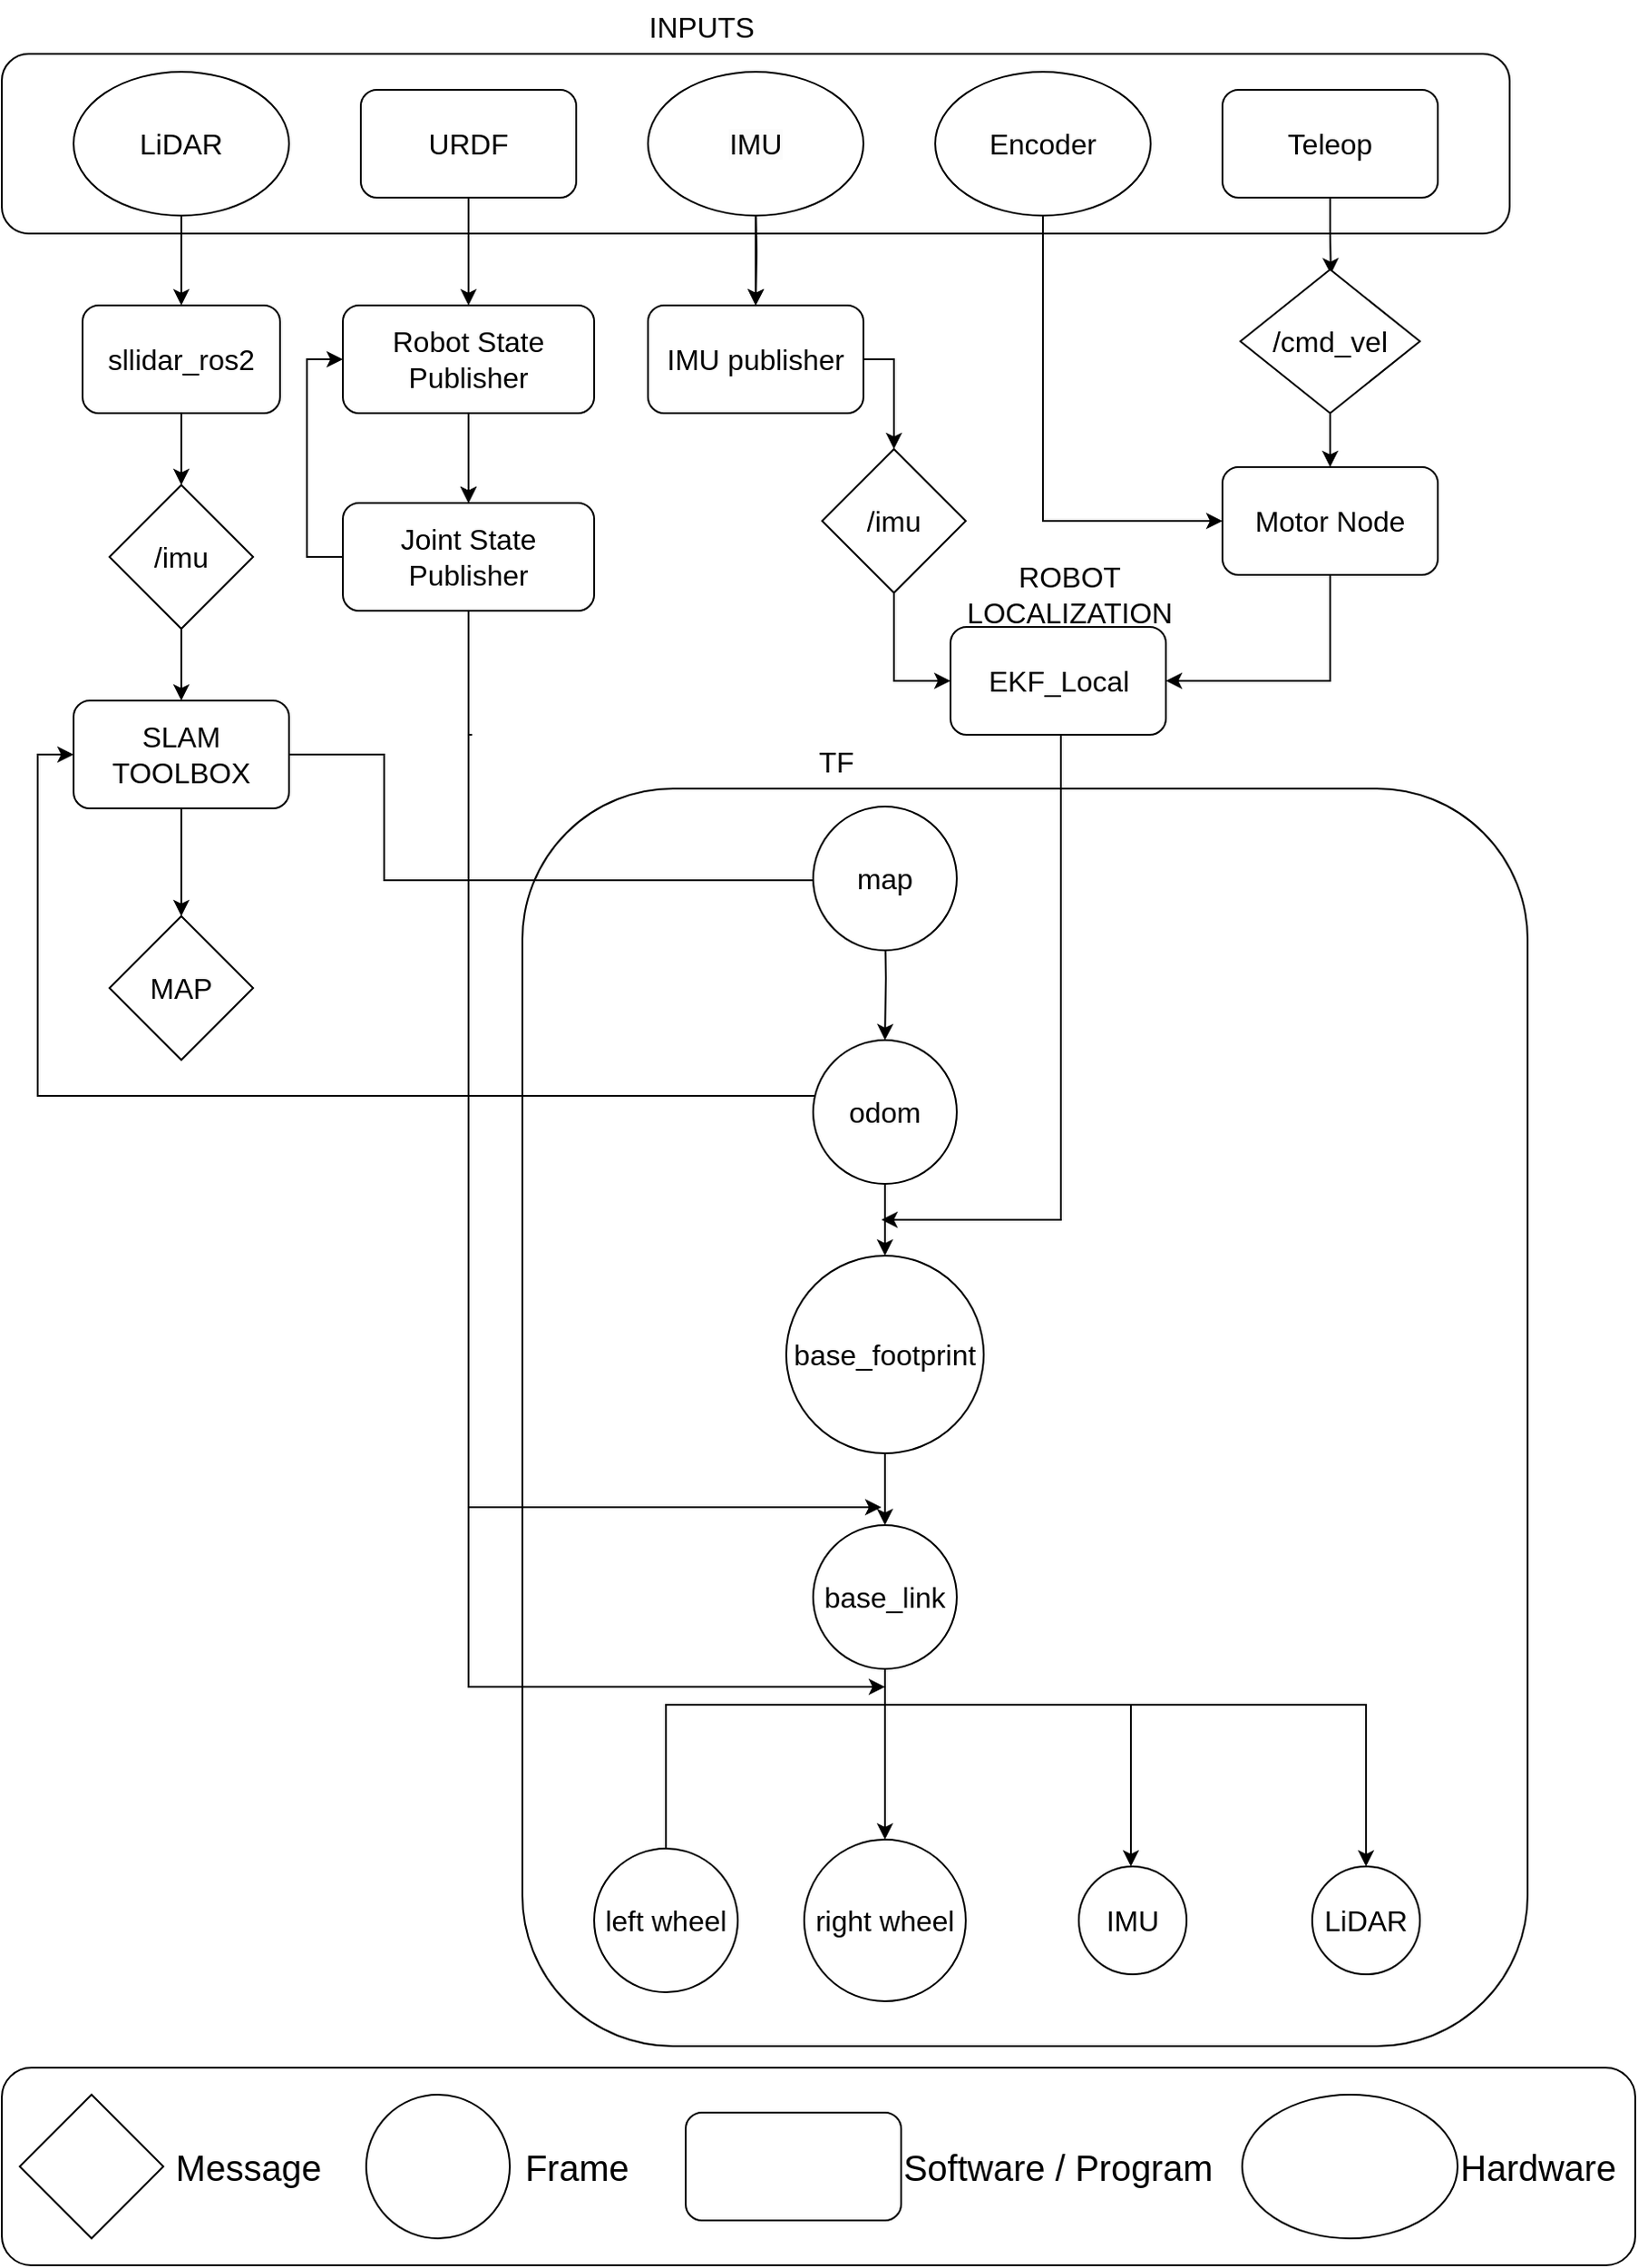 <mxfile version="26.0.6">
  <diagram name="Page-1" id="_wsUxR4OqydgV3sZf0ae">
    <mxGraphModel dx="3290" dy="2446" grid="1" gridSize="10" guides="1" tooltips="1" connect="1" arrows="1" fold="1" page="1" pageScale="1" pageWidth="850" pageHeight="1100" math="0" shadow="0">
      <root>
        <mxCell id="0" />
        <mxCell id="1" parent="0" />
        <mxCell id="bJowuLBQJqoFZH2iHhly-1" value="" style="rounded=1;whiteSpace=wrap;html=1;fontSize=16;" parent="1" vertex="1">
          <mxGeometry x="-840" y="-1070" width="840" height="100" as="geometry" />
        </mxCell>
        <mxCell id="bJowuLBQJqoFZH2iHhly-2" value="Teleop" style="rounded=1;whiteSpace=wrap;html=1;fontSize=16;" parent="1" vertex="1">
          <mxGeometry x="-160" y="-1050" width="120" height="60" as="geometry" />
        </mxCell>
        <mxCell id="bJowuLBQJqoFZH2iHhly-43" style="edgeStyle=orthogonalEdgeStyle;rounded=0;orthogonalLoop=1;jettySize=auto;html=1;exitX=0.5;exitY=1;exitDx=0;exitDy=0;entryX=0;entryY=0.5;entryDx=0;entryDy=0;fontSize=16;" parent="1" source="G4_1-E2M1L34-9DnenEh-3" target="bJowuLBQJqoFZH2iHhly-7" edge="1">
          <mxGeometry relative="1" as="geometry">
            <mxPoint x="-260" y="-990" as="sourcePoint" />
          </mxGeometry>
        </mxCell>
        <mxCell id="bJowuLBQJqoFZH2iHhly-21" value="" style="edgeStyle=orthogonalEdgeStyle;rounded=0;orthogonalLoop=1;jettySize=auto;html=1;fontSize=16;" parent="1" target="bJowuLBQJqoFZH2iHhly-20" edge="1">
          <mxGeometry relative="1" as="geometry">
            <mxPoint x="-420" y="-990" as="sourcePoint" />
          </mxGeometry>
        </mxCell>
        <mxCell id="bJowuLBQJqoFZH2iHhly-36" value="" style="edgeStyle=orthogonalEdgeStyle;rounded=0;orthogonalLoop=1;jettySize=auto;html=1;fontSize=16;exitX=0.5;exitY=1;exitDx=0;exitDy=0;" parent="1" source="G4_1-E2M1L34-9DnenEh-2" target="bJowuLBQJqoFZH2iHhly-35" edge="1">
          <mxGeometry relative="1" as="geometry">
            <mxPoint x="-740" y="-990" as="sourcePoint" />
          </mxGeometry>
        </mxCell>
        <mxCell id="bJowuLBQJqoFZH2iHhly-25" value="" style="edgeStyle=orthogonalEdgeStyle;rounded=0;orthogonalLoop=1;jettySize=auto;html=1;fontSize=16;" parent="1" source="bJowuLBQJqoFZH2iHhly-6" target="bJowuLBQJqoFZH2iHhly-24" edge="1">
          <mxGeometry relative="1" as="geometry" />
        </mxCell>
        <mxCell id="bJowuLBQJqoFZH2iHhly-6" value="URDF" style="rounded=1;whiteSpace=wrap;html=1;fontSize=16;" parent="1" vertex="1">
          <mxGeometry x="-640" y="-1050" width="120" height="60" as="geometry" />
        </mxCell>
        <mxCell id="bJowuLBQJqoFZH2iHhly-22" style="edgeStyle=orthogonalEdgeStyle;rounded=0;orthogonalLoop=1;jettySize=auto;html=1;exitX=0.5;exitY=1;exitDx=0;exitDy=0;entryX=1;entryY=0.5;entryDx=0;entryDy=0;fontSize=16;" parent="1" source="bJowuLBQJqoFZH2iHhly-7" target="bJowuLBQJqoFZH2iHhly-10" edge="1">
          <mxGeometry relative="1" as="geometry" />
        </mxCell>
        <mxCell id="bJowuLBQJqoFZH2iHhly-7" value="Motor Node" style="whiteSpace=wrap;html=1;rounded=1;fontSize=16;" parent="1" vertex="1">
          <mxGeometry x="-160" y="-840" width="120" height="60" as="geometry" />
        </mxCell>
        <mxCell id="bJowuLBQJqoFZH2iHhly-8" value="" style="edgeStyle=orthogonalEdgeStyle;rounded=0;orthogonalLoop=1;jettySize=auto;html=1;fontSize=16;entryX=0.504;entryY=0.033;entryDx=0;entryDy=0;entryPerimeter=0;" parent="1" source="bJowuLBQJqoFZH2iHhly-2" target="G4_1-E2M1L34-9DnenEh-30" edge="1">
          <mxGeometry relative="1" as="geometry" />
        </mxCell>
        <mxCell id="bJowuLBQJqoFZH2iHhly-10" value="EKF_Local" style="rounded=1;whiteSpace=wrap;html=1;fontSize=16;" parent="1" vertex="1">
          <mxGeometry x="-311.5" y="-751" width="120" height="60" as="geometry" />
        </mxCell>
        <mxCell id="bJowuLBQJqoFZH2iHhly-15" value="INPUTS" style="text;html=1;align=center;verticalAlign=middle;whiteSpace=wrap;rounded=0;fontSize=16;" parent="1" vertex="1">
          <mxGeometry x="-480" y="-1100" width="60" height="30" as="geometry" />
        </mxCell>
        <mxCell id="bJowuLBQJqoFZH2iHhly-16" value="ROBOT LOCALIZATION" style="text;html=1;align=center;verticalAlign=middle;whiteSpace=wrap;rounded=0;fontSize=16;" parent="1" vertex="1">
          <mxGeometry x="-330" y="-784" width="170" height="30" as="geometry" />
        </mxCell>
        <mxCell id="bJowuLBQJqoFZH2iHhly-44" style="edgeStyle=orthogonalEdgeStyle;rounded=0;orthogonalLoop=1;jettySize=auto;html=1;exitX=1;exitY=0.5;exitDx=0;exitDy=0;entryX=0.5;entryY=0;entryDx=0;entryDy=0;fontSize=16;" parent="1" source="bJowuLBQJqoFZH2iHhly-20" target="G4_1-E2M1L34-9DnenEh-28" edge="1">
          <mxGeometry relative="1" as="geometry">
            <Array as="points">
              <mxPoint x="-343" y="-900" />
            </Array>
          </mxGeometry>
        </mxCell>
        <mxCell id="bJowuLBQJqoFZH2iHhly-20" value="IMU publisher" style="whiteSpace=wrap;html=1;rounded=1;fontSize=16;" parent="1" vertex="1">
          <mxGeometry x="-480" y="-930" width="120" height="60" as="geometry" />
        </mxCell>
        <mxCell id="bJowuLBQJqoFZH2iHhly-27" value="" style="edgeStyle=orthogonalEdgeStyle;rounded=0;orthogonalLoop=1;jettySize=auto;html=1;fontSize=16;" parent="1" source="bJowuLBQJqoFZH2iHhly-24" target="bJowuLBQJqoFZH2iHhly-26" edge="1">
          <mxGeometry relative="1" as="geometry" />
        </mxCell>
        <mxCell id="bJowuLBQJqoFZH2iHhly-24" value="Robot State Publisher" style="whiteSpace=wrap;html=1;rounded=1;fontSize=16;" parent="1" vertex="1">
          <mxGeometry x="-650" y="-930" width="140" height="60" as="geometry" />
        </mxCell>
        <mxCell id="bJowuLBQJqoFZH2iHhly-29" style="edgeStyle=orthogonalEdgeStyle;rounded=0;orthogonalLoop=1;jettySize=auto;html=1;exitX=0;exitY=0.5;exitDx=0;exitDy=0;entryX=0;entryY=0.5;entryDx=0;entryDy=0;fontSize=16;" parent="1" source="bJowuLBQJqoFZH2iHhly-26" target="bJowuLBQJqoFZH2iHhly-24" edge="1">
          <mxGeometry relative="1" as="geometry" />
        </mxCell>
        <mxCell id="bJowuLBQJqoFZH2iHhly-28" style="edgeStyle=orthogonalEdgeStyle;rounded=0;orthogonalLoop=1;jettySize=auto;html=1;exitX=0.5;exitY=1;exitDx=0;exitDy=0;fontSize=16;" parent="1" edge="1">
          <mxGeometry relative="1" as="geometry">
            <mxPoint x="-580" y="-691" as="sourcePoint" />
            <mxPoint x="-580" y="-691" as="targetPoint" />
          </mxGeometry>
        </mxCell>
        <mxCell id="bJowuLBQJqoFZH2iHhly-68" style="edgeStyle=orthogonalEdgeStyle;rounded=0;orthogonalLoop=1;jettySize=auto;html=1;exitX=0.5;exitY=1;exitDx=0;exitDy=0;entryX=0.5;entryY=0;entryDx=0;entryDy=0;fontSize=16;" parent="1" source="bJowuLBQJqoFZH2iHhly-35" target="G4_1-E2M1L34-9DnenEh-32" edge="1">
          <mxGeometry relative="1" as="geometry">
            <mxPoint x="-340" y="-595" as="targetPoint" />
          </mxGeometry>
        </mxCell>
        <mxCell id="bJowuLBQJqoFZH2iHhly-35" value="sllidar_ros2" style="whiteSpace=wrap;html=1;rounded=1;fontSize=16;" parent="1" vertex="1">
          <mxGeometry x="-795" y="-930" width="110" height="60" as="geometry" />
        </mxCell>
        <mxCell id="bJowuLBQJqoFZH2iHhly-41" value="" style="edgeStyle=orthogonalEdgeStyle;rounded=0;orthogonalLoop=1;jettySize=auto;html=1;entryX=0.5;entryY=0;entryDx=0;entryDy=0;fontSize=16;" parent="1" source="bJowuLBQJqoFZH2iHhly-24" target="bJowuLBQJqoFZH2iHhly-26" edge="1">
          <mxGeometry relative="1" as="geometry">
            <mxPoint x="-640" y="-900" as="sourcePoint" />
            <mxPoint x="-350" y="-740" as="targetPoint" />
          </mxGeometry>
        </mxCell>
        <mxCell id="bJowuLBQJqoFZH2iHhly-26" value="Joint State Publisher" style="whiteSpace=wrap;html=1;rounded=1;fontSize=16;" parent="1" vertex="1">
          <mxGeometry x="-650" y="-820" width="140" height="60" as="geometry" />
        </mxCell>
        <mxCell id="bJowuLBQJqoFZH2iHhly-46" value="" style="rounded=1;whiteSpace=wrap;html=1;fontSize=16;" parent="1" vertex="1">
          <mxGeometry x="-550" y="-661" width="560" height="700" as="geometry" />
        </mxCell>
        <mxCell id="bJowuLBQJqoFZH2iHhly-47" value="TF" style="text;html=1;align=center;verticalAlign=middle;whiteSpace=wrap;rounded=0;fontSize=16;" parent="1" vertex="1">
          <mxGeometry x="-405" y="-691" width="60" height="30" as="geometry" />
        </mxCell>
        <mxCell id="bJowuLBQJqoFZH2iHhly-50" value="" style="edgeStyle=orthogonalEdgeStyle;rounded=0;orthogonalLoop=1;jettySize=auto;html=1;fontSize=16;" parent="1" target="G4_1-E2M1L34-9DnenEh-18" edge="1">
          <mxGeometry relative="1" as="geometry">
            <mxPoint x="-348" y="-591" as="sourcePoint" />
            <mxPoint x="-348" y="-511" as="targetPoint" />
          </mxGeometry>
        </mxCell>
        <mxCell id="bJowuLBQJqoFZH2iHhly-52" value="" style="edgeStyle=orthogonalEdgeStyle;rounded=0;orthogonalLoop=1;jettySize=auto;html=1;fontSize=16;exitX=0.5;exitY=1;exitDx=0;exitDy=0;entryX=0.5;entryY=0;entryDx=0;entryDy=0;" parent="1" source="G4_1-E2M1L34-9DnenEh-18" target="G4_1-E2M1L34-9DnenEh-19" edge="1">
          <mxGeometry relative="1" as="geometry">
            <mxPoint x="-348" y="-451" as="sourcePoint" />
            <mxPoint x="-348" y="-371" as="targetPoint" />
          </mxGeometry>
        </mxCell>
        <mxCell id="bJowuLBQJqoFZH2iHhly-54" value="" style="edgeStyle=orthogonalEdgeStyle;rounded=0;orthogonalLoop=1;jettySize=auto;html=1;fontSize=16;exitX=0.5;exitY=1;exitDx=0;exitDy=0;" parent="1" source="G4_1-E2M1L34-9DnenEh-19" target="G4_1-E2M1L34-9DnenEh-20" edge="1">
          <mxGeometry relative="1" as="geometry">
            <mxPoint x="-348" y="-311" as="sourcePoint" />
            <mxPoint x="-348" y="-231" as="targetPoint" />
          </mxGeometry>
        </mxCell>
        <mxCell id="bJowuLBQJqoFZH2iHhly-60" style="edgeStyle=orthogonalEdgeStyle;rounded=0;orthogonalLoop=1;jettySize=auto;html=1;exitX=0.5;exitY=1;exitDx=0;exitDy=0;entryX=0.5;entryY=0;entryDx=0;entryDy=0;fontSize=16;" parent="1" source="G4_1-E2M1L34-9DnenEh-20" target="G4_1-E2M1L34-9DnenEh-22" edge="1">
          <mxGeometry relative="1" as="geometry">
            <mxPoint x="-348" y="-171" as="sourcePoint" />
            <mxPoint x="-341" y="-61" as="targetPoint" />
          </mxGeometry>
        </mxCell>
        <mxCell id="bJowuLBQJqoFZH2iHhly-64" style="edgeStyle=orthogonalEdgeStyle;rounded=0;orthogonalLoop=1;jettySize=auto;html=1;exitX=0.5;exitY=1;exitDx=0;exitDy=0;entryX=0.5;entryY=0;entryDx=0;entryDy=0;fontSize=16;" parent="1" edge="1">
          <mxGeometry relative="1" as="geometry">
            <mxPoint x="-348" y="-171" as="sourcePoint" />
            <mxPoint x="-470" y="-61" as="targetPoint" />
            <Array as="points">
              <mxPoint x="-348" y="-151" />
              <mxPoint x="-470" y="-151" />
            </Array>
          </mxGeometry>
        </mxCell>
        <mxCell id="bJowuLBQJqoFZH2iHhly-65" style="edgeStyle=orthogonalEdgeStyle;rounded=0;orthogonalLoop=1;jettySize=auto;html=1;exitX=0.5;exitY=1;exitDx=0;exitDy=0;entryX=0.5;entryY=0;entryDx=0;entryDy=0;fontSize=16;" parent="1" edge="1">
          <mxGeometry relative="1" as="geometry">
            <mxPoint x="-348" y="-171" as="sourcePoint" />
            <mxPoint x="-211" y="-61" as="targetPoint" />
            <Array as="points">
              <mxPoint x="-348" y="-151" />
              <mxPoint x="-211" y="-151" />
            </Array>
          </mxGeometry>
        </mxCell>
        <mxCell id="bJowuLBQJqoFZH2iHhly-66" style="edgeStyle=orthogonalEdgeStyle;rounded=0;orthogonalLoop=1;jettySize=auto;html=1;exitX=0.5;exitY=1;exitDx=0;exitDy=0;entryX=0.5;entryY=0;entryDx=0;entryDy=0;fontSize=16;" parent="1" edge="1">
          <mxGeometry relative="1" as="geometry">
            <mxPoint x="-348" y="-171" as="sourcePoint" />
            <mxPoint x="-80" y="-61" as="targetPoint" />
            <Array as="points">
              <mxPoint x="-348" y="-151" />
              <mxPoint x="-80" y="-151" />
            </Array>
          </mxGeometry>
        </mxCell>
        <mxCell id="bJowuLBQJqoFZH2iHhly-74" value="" style="edgeStyle=orthogonalEdgeStyle;rounded=0;orthogonalLoop=1;jettySize=auto;html=1;fontSize=16;" parent="1" source="bJowuLBQJqoFZH2iHhly-69" edge="1">
          <mxGeometry relative="1" as="geometry">
            <mxPoint x="-740" y="-590" as="targetPoint" />
          </mxGeometry>
        </mxCell>
        <mxCell id="bJowuLBQJqoFZH2iHhly-82" style="edgeStyle=orthogonalEdgeStyle;rounded=0;orthogonalLoop=1;jettySize=auto;html=1;exitX=1;exitY=0.5;exitDx=0;exitDy=0;fontSize=16;" parent="1" source="bJowuLBQJqoFZH2iHhly-69" edge="1">
          <mxGeometry relative="1" as="geometry">
            <mxPoint x="-347" y="-610" as="targetPoint" />
            <Array as="points">
              <mxPoint x="-627" y="-680" />
              <mxPoint x="-627" y="-610" />
            </Array>
            <mxPoint x="-677" y="-680" as="sourcePoint" />
          </mxGeometry>
        </mxCell>
        <mxCell id="bJowuLBQJqoFZH2iHhly-69" value="SLAM TOOLBOX" style="rounded=1;whiteSpace=wrap;html=1;fontSize=16;" parent="1" vertex="1">
          <mxGeometry x="-800" y="-710" width="120" height="60" as="geometry" />
        </mxCell>
        <mxCell id="bJowuLBQJqoFZH2iHhly-78" style="edgeStyle=orthogonalEdgeStyle;rounded=0;orthogonalLoop=1;jettySize=auto;html=1;exitX=0.5;exitY=1;exitDx=0;exitDy=0;fontSize=16;" parent="1" source="bJowuLBQJqoFZH2iHhly-10" edge="1">
          <mxGeometry relative="1" as="geometry">
            <mxPoint x="-350" y="-421" as="targetPoint" />
            <Array as="points">
              <mxPoint x="-250" y="-691" />
              <mxPoint x="-250" y="-421" />
            </Array>
            <mxPoint x="-190" y="-691" as="sourcePoint" />
          </mxGeometry>
        </mxCell>
        <mxCell id="bJowuLBQJqoFZH2iHhly-79" style="edgeStyle=orthogonalEdgeStyle;rounded=0;orthogonalLoop=1;jettySize=auto;html=1;exitX=0.5;exitY=1;exitDx=0;exitDy=0;fontSize=16;" parent="1" edge="1">
          <mxGeometry relative="1" as="geometry">
            <mxPoint x="-348" y="-161" as="targetPoint" />
            <Array as="points">
              <mxPoint x="-580" y="-691" />
              <mxPoint x="-580" y="-161" />
            </Array>
            <mxPoint x="-578" y="-691" as="sourcePoint" />
          </mxGeometry>
        </mxCell>
        <mxCell id="bJowuLBQJqoFZH2iHhly-80" style="edgeStyle=orthogonalEdgeStyle;rounded=0;orthogonalLoop=1;jettySize=auto;html=1;exitX=0.5;exitY=1;exitDx=0;exitDy=0;fontSize=16;" parent="1" source="bJowuLBQJqoFZH2iHhly-26" edge="1">
          <mxGeometry relative="1" as="geometry">
            <mxPoint x="-350" y="-261" as="targetPoint" />
            <mxPoint x="-580" y="-691" as="sourcePoint" />
            <Array as="points">
              <mxPoint x="-580" y="-261" />
            </Array>
          </mxGeometry>
        </mxCell>
        <mxCell id="bJowuLBQJqoFZH2iHhly-81" value="" style="endArrow=classic;html=1;rounded=0;entryX=0;entryY=0.5;entryDx=0;entryDy=0;fontSize=16;" parent="1" target="bJowuLBQJqoFZH2iHhly-69" edge="1">
          <mxGeometry width="50" height="50" relative="1" as="geometry">
            <mxPoint x="-350" y="-490" as="sourcePoint" />
            <mxPoint x="-590" y="-460" as="targetPoint" />
            <Array as="points">
              <mxPoint x="-820" y="-490" />
              <mxPoint x="-820" y="-680" />
            </Array>
          </mxGeometry>
        </mxCell>
        <mxCell id="G4_1-E2M1L34-9DnenEh-2" value="&lt;span style=&quot;font-size: 16px;&quot;&gt;LiDAR&lt;/span&gt;" style="ellipse;whiteSpace=wrap;html=1;" vertex="1" parent="1">
          <mxGeometry x="-800" y="-1060" width="120" height="80" as="geometry" />
        </mxCell>
        <mxCell id="G4_1-E2M1L34-9DnenEh-3" value="&lt;span style=&quot;font-size: 16px;&quot;&gt;Encoder&lt;/span&gt;" style="ellipse;whiteSpace=wrap;html=1;" vertex="1" parent="1">
          <mxGeometry x="-320" y="-1060" width="120" height="80" as="geometry" />
        </mxCell>
        <mxCell id="G4_1-E2M1L34-9DnenEh-5" value="" style="edgeStyle=orthogonalEdgeStyle;rounded=0;orthogonalLoop=1;jettySize=auto;html=1;" edge="1" parent="1" source="G4_1-E2M1L34-9DnenEh-4" target="bJowuLBQJqoFZH2iHhly-20">
          <mxGeometry relative="1" as="geometry" />
        </mxCell>
        <mxCell id="G4_1-E2M1L34-9DnenEh-4" value="&lt;span style=&quot;color: rgb(0, 0, 0); font-family: Helvetica; font-size: 16px; font-style: normal; font-variant-ligatures: normal; font-variant-caps: normal; font-weight: 400; letter-spacing: normal; orphans: 2; text-align: center; text-indent: 0px; text-transform: none; widows: 2; word-spacing: 0px; -webkit-text-stroke-width: 0px; white-space: normal; background-color: rgb(251, 251, 251); text-decoration-thickness: initial; text-decoration-style: initial; text-decoration-color: initial; float: none; display: inline !important;&quot;&gt;IMU&lt;/span&gt;" style="ellipse;whiteSpace=wrap;html=1;" vertex="1" parent="1">
          <mxGeometry x="-480" y="-1060" width="120" height="80" as="geometry" />
        </mxCell>
        <mxCell id="G4_1-E2M1L34-9DnenEh-9" value="" style="rounded=1;whiteSpace=wrap;html=1;" vertex="1" parent="1">
          <mxGeometry x="-840" y="51" width="910" height="110" as="geometry" />
        </mxCell>
        <mxCell id="G4_1-E2M1L34-9DnenEh-10" value="" style="ellipse;whiteSpace=wrap;html=1;rounded=1;fontSize=16;" vertex="1" parent="1">
          <mxGeometry x="-637" y="66" width="80" height="80" as="geometry" />
        </mxCell>
        <mxCell id="G4_1-E2M1L34-9DnenEh-12" value="&lt;span style=&quot;font-size: 20px;&quot;&gt;Frame&lt;/span&gt;" style="text;html=1;align=center;verticalAlign=middle;whiteSpace=wrap;rounded=0;fontSize=16;" vertex="1" parent="1">
          <mxGeometry x="-557" y="91" width="75" height="30" as="geometry" />
        </mxCell>
        <mxCell id="G4_1-E2M1L34-9DnenEh-13" value="" style="rounded=1;whiteSpace=wrap;html=1;fontSize=16;" vertex="1" parent="1">
          <mxGeometry x="-459" y="76" width="120" height="60" as="geometry" />
        </mxCell>
        <mxCell id="G4_1-E2M1L34-9DnenEh-14" value="&lt;font style=&quot;font-size: 20px;&quot;&gt;Software / Program&lt;/font&gt;" style="text;html=1;align=center;verticalAlign=middle;whiteSpace=wrap;rounded=0;fontSize=16;" vertex="1" parent="1">
          <mxGeometry x="-339" y="91" width="175" height="30" as="geometry" />
        </mxCell>
        <mxCell id="G4_1-E2M1L34-9DnenEh-15" value="" style="ellipse;whiteSpace=wrap;html=1;" vertex="1" parent="1">
          <mxGeometry x="-149" y="66" width="120" height="80" as="geometry" />
        </mxCell>
        <mxCell id="G4_1-E2M1L34-9DnenEh-16" value="&lt;span style=&quot;font-size: 20px;&quot;&gt;Hardware&lt;/span&gt;" style="text;html=1;align=center;verticalAlign=middle;whiteSpace=wrap;rounded=0;fontSize=16;" vertex="1" parent="1">
          <mxGeometry x="-29" y="91" width="90" height="30" as="geometry" />
        </mxCell>
        <mxCell id="G4_1-E2M1L34-9DnenEh-17" value="map" style="ellipse;whiteSpace=wrap;html=1;rounded=1;fontSize=16;" vertex="1" parent="1">
          <mxGeometry x="-388" y="-651" width="80" height="80" as="geometry" />
        </mxCell>
        <mxCell id="G4_1-E2M1L34-9DnenEh-18" value="odom" style="ellipse;whiteSpace=wrap;html=1;rounded=1;fontSize=16;" vertex="1" parent="1">
          <mxGeometry x="-388" y="-521" width="80" height="80" as="geometry" />
        </mxCell>
        <mxCell id="G4_1-E2M1L34-9DnenEh-19" value="base_footprint" style="ellipse;whiteSpace=wrap;html=1;rounded=1;fontSize=16;aspect=fixed;" vertex="1" parent="1">
          <mxGeometry x="-403" y="-401" width="110" height="110" as="geometry" />
        </mxCell>
        <mxCell id="G4_1-E2M1L34-9DnenEh-20" value="base_link" style="ellipse;whiteSpace=wrap;html=1;rounded=1;fontSize=16;aspect=fixed;" vertex="1" parent="1">
          <mxGeometry x="-388" y="-251" width="80" height="80" as="geometry" />
        </mxCell>
        <mxCell id="G4_1-E2M1L34-9DnenEh-21" value="left wheel" style="ellipse;whiteSpace=wrap;html=1;rounded=1;fontSize=16;aspect=fixed;" vertex="1" parent="1">
          <mxGeometry x="-510" y="-71" width="80" height="80" as="geometry" />
        </mxCell>
        <mxCell id="G4_1-E2M1L34-9DnenEh-22" value="right wheel" style="ellipse;whiteSpace=wrap;html=1;rounded=1;fontSize=16;aspect=fixed;" vertex="1" parent="1">
          <mxGeometry x="-393" y="-76" width="90" height="90" as="geometry" />
        </mxCell>
        <mxCell id="G4_1-E2M1L34-9DnenEh-23" value="IMU" style="ellipse;whiteSpace=wrap;html=1;rounded=1;fontSize=16;aspect=fixed;" vertex="1" parent="1">
          <mxGeometry x="-240" y="-61" width="60" height="60" as="geometry" />
        </mxCell>
        <mxCell id="G4_1-E2M1L34-9DnenEh-24" value="LiDAR" style="ellipse;whiteSpace=wrap;html=1;rounded=1;fontSize=16;aspect=fixed;" vertex="1" parent="1">
          <mxGeometry x="-110" y="-61" width="60" height="60" as="geometry" />
        </mxCell>
        <mxCell id="G4_1-E2M1L34-9DnenEh-25" value="&lt;span style=&quot;font-size: 16px;&quot;&gt;MAP&lt;/span&gt;" style="rhombus;whiteSpace=wrap;html=1;" vertex="1" parent="1">
          <mxGeometry x="-780" y="-590" width="80" height="80" as="geometry" />
        </mxCell>
        <mxCell id="G4_1-E2M1L34-9DnenEh-26" value="" style="rhombus;whiteSpace=wrap;html=1;" vertex="1" parent="1">
          <mxGeometry x="-830" y="66" width="80" height="80" as="geometry" />
        </mxCell>
        <mxCell id="G4_1-E2M1L34-9DnenEh-27" value="&lt;span style=&quot;font-size: 20px;&quot;&gt;Message&lt;/span&gt;" style="text;html=1;align=center;verticalAlign=middle;whiteSpace=wrap;rounded=0;fontSize=16;" vertex="1" parent="1">
          <mxGeometry x="-740" y="91" width="75" height="30" as="geometry" />
        </mxCell>
        <mxCell id="G4_1-E2M1L34-9DnenEh-29" style="edgeStyle=orthogonalEdgeStyle;rounded=0;orthogonalLoop=1;jettySize=auto;html=1;entryX=0;entryY=0.5;entryDx=0;entryDy=0;" edge="1" parent="1" source="G4_1-E2M1L34-9DnenEh-28" target="bJowuLBQJqoFZH2iHhly-10">
          <mxGeometry relative="1" as="geometry" />
        </mxCell>
        <mxCell id="G4_1-E2M1L34-9DnenEh-28" value="&lt;span style=&quot;font-size: 16px;&quot;&gt;/imu&lt;/span&gt;" style="rhombus;whiteSpace=wrap;html=1;" vertex="1" parent="1">
          <mxGeometry x="-383" y="-850" width="80" height="80" as="geometry" />
        </mxCell>
        <mxCell id="G4_1-E2M1L34-9DnenEh-31" style="edgeStyle=orthogonalEdgeStyle;rounded=0;orthogonalLoop=1;jettySize=auto;html=1;entryX=0.5;entryY=0;entryDx=0;entryDy=0;" edge="1" parent="1" source="G4_1-E2M1L34-9DnenEh-30" target="bJowuLBQJqoFZH2iHhly-7">
          <mxGeometry relative="1" as="geometry" />
        </mxCell>
        <mxCell id="G4_1-E2M1L34-9DnenEh-30" value="&lt;span style=&quot;font-size: 16px;&quot;&gt;/cmd_vel&lt;/span&gt;" style="rhombus;whiteSpace=wrap;html=1;" vertex="1" parent="1">
          <mxGeometry x="-150" y="-950" width="100" height="80" as="geometry" />
        </mxCell>
        <mxCell id="G4_1-E2M1L34-9DnenEh-33" style="edgeStyle=orthogonalEdgeStyle;rounded=0;orthogonalLoop=1;jettySize=auto;html=1;entryX=0.5;entryY=0;entryDx=0;entryDy=0;" edge="1" parent="1" source="G4_1-E2M1L34-9DnenEh-32" target="bJowuLBQJqoFZH2iHhly-69">
          <mxGeometry relative="1" as="geometry" />
        </mxCell>
        <mxCell id="G4_1-E2M1L34-9DnenEh-32" value="&lt;span style=&quot;font-size: 16px;&quot;&gt;/imu&lt;/span&gt;" style="rhombus;whiteSpace=wrap;html=1;" vertex="1" parent="1">
          <mxGeometry x="-780" y="-830" width="80" height="80" as="geometry" />
        </mxCell>
      </root>
    </mxGraphModel>
  </diagram>
</mxfile>
